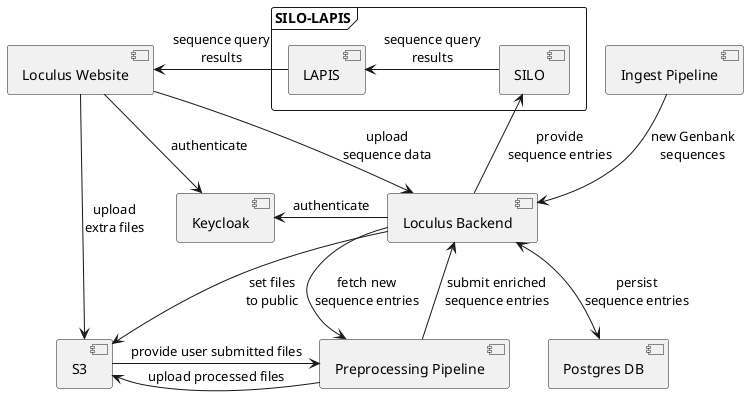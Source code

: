 @startuml

component "Loculus Website" as Website

together {
    component "Loculus Backend" as Backend
    component Keycloak
}

component "Postgres DB" as Postgres
component S3

component "Preprocessing Pipeline" as Preprocessing
component "Ingest Pipeline" as Ingest


frame SILO-LAPIS {
    component SILO
    component LAPIS
}

Website --> Keycloak : authenticate
Backend -left-> Keycloak : authenticate

Website -down-> Backend : upload\nsequence data
Backend --> Preprocessing : fetch new\nsequence entries
Backend <-- Preprocessing : submit enriched\nsequence entries
Backend <--> Postgres : persist\nsequence entries
Ingest --> Backend : new Genbank\nsequences

Backend -up-> SILO: provide\nsequence entries
LAPIS -left-> Website : sequence query\nresults
LAPIS <-right- SILO : sequence query\nresults

Website -> S3: upload\nextra files
Backend --> S3: set files\nto public
S3 -right-> Preprocessing: provide user submitted files
Preprocessing -left-> S3: upload processed files

@enduml
